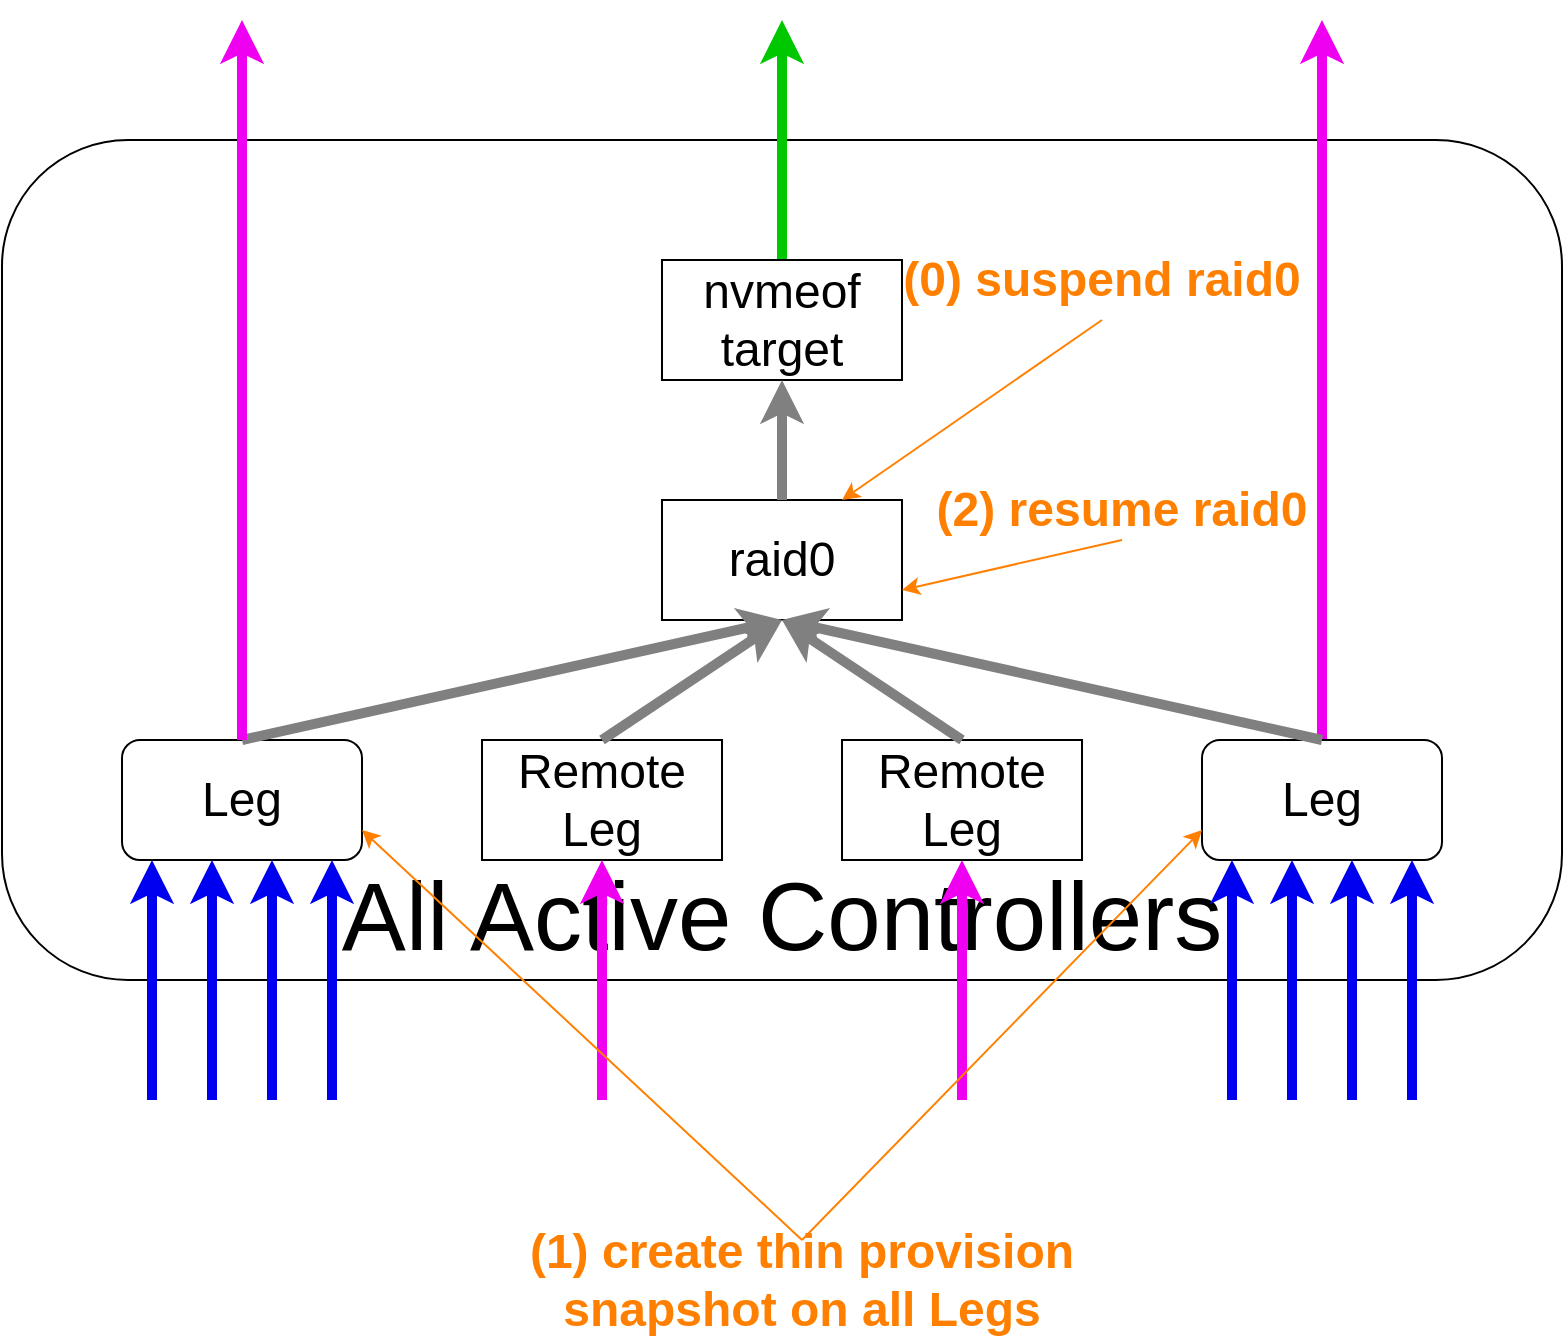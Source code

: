 <mxfile version="23.1.5" type="device">
  <diagram name="Page-1" id="okQUsLcCIn6qNMJXYvbM">
    <mxGraphModel dx="5430" dy="1203" grid="1" gridSize="10" guides="1" tooltips="1" connect="1" arrows="1" fold="1" page="1" pageScale="1" pageWidth="850" pageHeight="1100" math="0" shadow="0">
      <root>
        <mxCell id="0" />
        <mxCell id="1" parent="0" />
        <mxCell id="EXYuAbN20lHyGRlesDV--1" value="&lt;font style=&quot;font-size: 48px;&quot;&gt;All Active Controllers&lt;/font&gt;" style="rounded=1;whiteSpace=wrap;html=1;verticalAlign=bottom;" vertex="1" parent="1">
          <mxGeometry x="-1970" y="350" width="780" height="420" as="geometry" />
        </mxCell>
        <mxCell id="EXYuAbN20lHyGRlesDV--2" value="" style="endArrow=classic;html=1;rounded=0;strokeWidth=5;strokeColor=#00c800;exitX=0.5;exitY=0;exitDx=0;exitDy=0;entryX=0.5;entryY=0;entryDx=0;entryDy=0;" edge="1" parent="1" source="EXYuAbN20lHyGRlesDV--10">
          <mxGeometry width="50" height="50" relative="1" as="geometry">
            <mxPoint x="-1510" y="290" as="sourcePoint" />
            <mxPoint x="-1580" y="290" as="targetPoint" />
          </mxGeometry>
        </mxCell>
        <mxCell id="EXYuAbN20lHyGRlesDV--3" value="" style="endArrow=classic;html=1;rounded=0;strokeWidth=5;strokeColor=#f000f0;exitX=0.5;exitY=0;exitDx=0;exitDy=0;entryX=0.5;entryY=0;entryDx=0;entryDy=0;" edge="1" parent="1" source="EXYuAbN20lHyGRlesDV--13">
          <mxGeometry width="50" height="50" relative="1" as="geometry">
            <mxPoint x="-970" y="680" as="sourcePoint" />
            <mxPoint x="-1310" y="290" as="targetPoint" />
          </mxGeometry>
        </mxCell>
        <mxCell id="EXYuAbN20lHyGRlesDV--4" value="" style="endArrow=classic;html=1;rounded=0;strokeWidth=5;strokeColor=#0000f0;entryX=0.25;entryY=0;entryDx=0;entryDy=0;exitX=0.25;exitY=1;exitDx=0;exitDy=0;" edge="1" parent="1">
          <mxGeometry width="50" height="50" relative="1" as="geometry">
            <mxPoint x="-1895" y="830" as="sourcePoint" />
            <mxPoint x="-1895" y="710" as="targetPoint" />
          </mxGeometry>
        </mxCell>
        <mxCell id="EXYuAbN20lHyGRlesDV--5" value="&lt;font style=&quot;font-size: 24px;&quot;&gt;raid0&lt;/font&gt;" style="rounded=0;whiteSpace=wrap;html=1;" vertex="1" parent="1">
          <mxGeometry x="-1640" y="530" width="120" height="60" as="geometry" />
        </mxCell>
        <mxCell id="EXYuAbN20lHyGRlesDV--6" value="&lt;font style=&quot;font-size: 24px;&quot;&gt;Leg&lt;/font&gt;" style="rounded=1;whiteSpace=wrap;html=1;" vertex="1" parent="1">
          <mxGeometry x="-1910" y="650" width="120" height="60" as="geometry" />
        </mxCell>
        <mxCell id="EXYuAbN20lHyGRlesDV--7" value="&lt;font style=&quot;font-size: 24px;&quot;&gt;Remote&lt;br&gt;Leg&lt;/font&gt;" style="rounded=0;whiteSpace=wrap;html=1;" vertex="1" parent="1">
          <mxGeometry x="-1730" y="650" width="120" height="60" as="geometry" />
        </mxCell>
        <mxCell id="EXYuAbN20lHyGRlesDV--8" value="" style="endArrow=classic;html=1;rounded=0;strokeWidth=5;strokeColor=#808080;exitX=0.5;exitY=0;exitDx=0;exitDy=0;entryX=0.5;entryY=1;entryDx=0;entryDy=0;" edge="1" parent="1" source="EXYuAbN20lHyGRlesDV--6" target="EXYuAbN20lHyGRlesDV--5">
          <mxGeometry width="50" height="50" relative="1" as="geometry">
            <mxPoint x="-910" y="300" as="sourcePoint" />
            <mxPoint x="-860" y="250" as="targetPoint" />
          </mxGeometry>
        </mxCell>
        <mxCell id="EXYuAbN20lHyGRlesDV--9" value="" style="endArrow=classic;html=1;rounded=0;strokeWidth=5;strokeColor=#808080;exitX=0.5;exitY=0;exitDx=0;exitDy=0;entryX=0.5;entryY=1;entryDx=0;entryDy=0;" edge="1" parent="1" source="EXYuAbN20lHyGRlesDV--7" target="EXYuAbN20lHyGRlesDV--5">
          <mxGeometry width="50" height="50" relative="1" as="geometry">
            <mxPoint x="-1570" y="510" as="sourcePoint" />
            <mxPoint x="-1520" y="460" as="targetPoint" />
          </mxGeometry>
        </mxCell>
        <mxCell id="EXYuAbN20lHyGRlesDV--10" value="&lt;font style=&quot;font-size: 24px;&quot;&gt;nvmeof target&lt;/font&gt;" style="rounded=0;whiteSpace=wrap;html=1;" vertex="1" parent="1">
          <mxGeometry x="-1640" y="410" width="120" height="60" as="geometry" />
        </mxCell>
        <mxCell id="EXYuAbN20lHyGRlesDV--11" value="" style="endArrow=classic;html=1;rounded=0;strokeWidth=5;strokeColor=#808080;exitX=0.5;exitY=0;exitDx=0;exitDy=0;entryX=0.5;entryY=1;entryDx=0;entryDy=0;" edge="1" parent="1" source="EXYuAbN20lHyGRlesDV--5" target="EXYuAbN20lHyGRlesDV--10">
          <mxGeometry width="50" height="50" relative="1" as="geometry">
            <mxPoint x="-1650" y="450" as="sourcePoint" />
            <mxPoint x="-1600" y="400" as="targetPoint" />
          </mxGeometry>
        </mxCell>
        <mxCell id="EXYuAbN20lHyGRlesDV--12" value="" style="endArrow=classic;html=1;rounded=0;strokeWidth=5;strokeColor=#f000f0;entryX=1;entryY=0;entryDx=0;entryDy=0;exitX=0;exitY=1;exitDx=0;exitDy=0;" edge="1" parent="1">
          <mxGeometry width="50" height="50" relative="1" as="geometry">
            <mxPoint x="-1490" y="830" as="sourcePoint" />
            <mxPoint x="-1490" y="710" as="targetPoint" />
          </mxGeometry>
        </mxCell>
        <mxCell id="EXYuAbN20lHyGRlesDV--13" value="&lt;font style=&quot;font-size: 24px;&quot;&gt;Leg&lt;br&gt;&lt;/font&gt;" style="rounded=1;whiteSpace=wrap;html=1;" vertex="1" parent="1">
          <mxGeometry x="-1370" y="650" width="120" height="60" as="geometry" />
        </mxCell>
        <mxCell id="EXYuAbN20lHyGRlesDV--14" value="&lt;font style=&quot;font-size: 24px;&quot;&gt;Remote&lt;br&gt;Leg&lt;br&gt;&lt;/font&gt;" style="rounded=0;whiteSpace=wrap;html=1;" vertex="1" parent="1">
          <mxGeometry x="-1550" y="650" width="120" height="60" as="geometry" />
        </mxCell>
        <mxCell id="EXYuAbN20lHyGRlesDV--15" value="" style="endArrow=classic;html=1;rounded=0;strokeWidth=5;strokeColor=#808080;exitX=0.5;exitY=0;exitDx=0;exitDy=0;entryX=0.5;entryY=1;entryDx=0;entryDy=0;" edge="1" parent="1" source="EXYuAbN20lHyGRlesDV--13" target="EXYuAbN20lHyGRlesDV--5">
          <mxGeometry width="50" height="50" relative="1" as="geometry">
            <mxPoint x="-1380" y="530" as="sourcePoint" />
            <mxPoint x="-1330" y="480" as="targetPoint" />
          </mxGeometry>
        </mxCell>
        <mxCell id="EXYuAbN20lHyGRlesDV--16" value="" style="endArrow=classic;html=1;rounded=0;strokeWidth=5;strokeColor=#808080;exitX=0.5;exitY=0;exitDx=0;exitDy=0;entryX=0.5;entryY=1;entryDx=0;entryDy=0;" edge="1" parent="1" source="EXYuAbN20lHyGRlesDV--14" target="EXYuAbN20lHyGRlesDV--5">
          <mxGeometry width="50" height="50" relative="1" as="geometry">
            <mxPoint x="-1380" y="540" as="sourcePoint" />
            <mxPoint x="-1330" y="490" as="targetPoint" />
          </mxGeometry>
        </mxCell>
        <mxCell id="EXYuAbN20lHyGRlesDV--17" value="" style="endArrow=classic;html=1;rounded=0;strokeWidth=5;strokeColor=#0000f0;entryX=0.75;entryY=0;entryDx=0;entryDy=0;exitX=0.75;exitY=1;exitDx=0;exitDy=0;" edge="1" parent="1">
          <mxGeometry width="50" height="50" relative="1" as="geometry">
            <mxPoint x="-1865" y="830" as="sourcePoint" />
            <mxPoint x="-1865" y="710" as="targetPoint" />
          </mxGeometry>
        </mxCell>
        <mxCell id="EXYuAbN20lHyGRlesDV--18" value="" style="endArrow=classic;html=1;rounded=0;strokeWidth=5;strokeColor=#0000f0;entryX=0.75;entryY=0;entryDx=0;entryDy=0;exitX=0.75;exitY=1;exitDx=0;exitDy=0;" edge="1" parent="1">
          <mxGeometry width="50" height="50" relative="1" as="geometry">
            <mxPoint x="-1325" y="830" as="sourcePoint" />
            <mxPoint x="-1325" y="710" as="targetPoint" />
          </mxGeometry>
        </mxCell>
        <mxCell id="EXYuAbN20lHyGRlesDV--19" value="" style="endArrow=classic;html=1;rounded=0;strokeWidth=5;strokeColor=#0000f0;entryX=0.25;entryY=0;entryDx=0;entryDy=0;exitX=0.25;exitY=1;exitDx=0;exitDy=0;" edge="1" parent="1">
          <mxGeometry width="50" height="50" relative="1" as="geometry">
            <mxPoint x="-1355" y="830" as="sourcePoint" />
            <mxPoint x="-1355" y="710" as="targetPoint" />
          </mxGeometry>
        </mxCell>
        <mxCell id="EXYuAbN20lHyGRlesDV--20" value="" style="endArrow=classic;html=1;rounded=0;strokeWidth=5;strokeColor=#0000f0;entryX=0.25;entryY=0;entryDx=0;entryDy=0;exitX=0.25;exitY=1;exitDx=0;exitDy=0;" edge="1" parent="1">
          <mxGeometry width="50" height="50" relative="1" as="geometry">
            <mxPoint x="-1835" y="830" as="sourcePoint" />
            <mxPoint x="-1835" y="710" as="targetPoint" />
          </mxGeometry>
        </mxCell>
        <mxCell id="EXYuAbN20lHyGRlesDV--21" value="" style="endArrow=classic;html=1;rounded=0;strokeWidth=5;strokeColor=#0000f0;entryX=0.75;entryY=0;entryDx=0;entryDy=0;exitX=0.75;exitY=1;exitDx=0;exitDy=0;" edge="1" parent="1">
          <mxGeometry width="50" height="50" relative="1" as="geometry">
            <mxPoint x="-1805" y="830" as="sourcePoint" />
            <mxPoint x="-1805" y="710" as="targetPoint" />
          </mxGeometry>
        </mxCell>
        <mxCell id="EXYuAbN20lHyGRlesDV--22" value="" style="endArrow=classic;html=1;rounded=0;strokeWidth=5;strokeColor=#0000f0;entryX=0.75;entryY=0;entryDx=0;entryDy=0;exitX=0.75;exitY=1;exitDx=0;exitDy=0;" edge="1" parent="1">
          <mxGeometry width="50" height="50" relative="1" as="geometry">
            <mxPoint x="-1265" y="830" as="sourcePoint" />
            <mxPoint x="-1265" y="710" as="targetPoint" />
          </mxGeometry>
        </mxCell>
        <mxCell id="EXYuAbN20lHyGRlesDV--23" value="" style="endArrow=classic;html=1;rounded=0;strokeWidth=5;strokeColor=#0000f0;entryX=0.25;entryY=0;entryDx=0;entryDy=0;exitX=0.25;exitY=1;exitDx=0;exitDy=0;" edge="1" parent="1">
          <mxGeometry width="50" height="50" relative="1" as="geometry">
            <mxPoint x="-1295" y="830" as="sourcePoint" />
            <mxPoint x="-1295" y="710" as="targetPoint" />
          </mxGeometry>
        </mxCell>
        <mxCell id="EXYuAbN20lHyGRlesDV--24" value="" style="endArrow=classic;html=1;rounded=0;strokeWidth=5;strokeColor=#f000f0;entryX=0.5;entryY=0;entryDx=0;entryDy=0;exitX=0.5;exitY=1;exitDx=0;exitDy=0;" edge="1" parent="1">
          <mxGeometry width="50" height="50" relative="1" as="geometry">
            <mxPoint x="-1670" y="830" as="sourcePoint" />
            <mxPoint x="-1670" y="710" as="targetPoint" />
          </mxGeometry>
        </mxCell>
        <mxCell id="EXYuAbN20lHyGRlesDV--25" value="" style="endArrow=classic;html=1;rounded=0;strokeWidth=5;strokeColor=#f000f0;exitX=0.5;exitY=0;exitDx=0;exitDy=0;entryX=0.5;entryY=0;entryDx=0;entryDy=0;" edge="1" parent="1" source="EXYuAbN20lHyGRlesDV--6">
          <mxGeometry width="50" height="50" relative="1" as="geometry">
            <mxPoint x="-2220" y="640" as="sourcePoint" />
            <mxPoint x="-1850" y="290" as="targetPoint" />
          </mxGeometry>
        </mxCell>
        <mxCell id="Cx0IqI09Y8lKUOxxlhVQ-1" value="&lt;font style=&quot;&quot;&gt;&lt;font size=&quot;1&quot; color=&quot;#ff8000&quot;&gt;&lt;b style=&quot;font-size: 24px;&quot;&gt;(0) suspend raid0&lt;/b&gt;&lt;/font&gt;&lt;br&gt;&lt;/font&gt;" style="text;html=1;align=center;verticalAlign=middle;whiteSpace=wrap;rounded=0;" parent="1" vertex="1">
          <mxGeometry x="-1600" y="400" width="360" height="40" as="geometry" />
        </mxCell>
        <mxCell id="EXYuAbN20lHyGRlesDV--26" value="&lt;font style=&quot;&quot;&gt;&lt;font size=&quot;1&quot; color=&quot;#ff8000&quot;&gt;&lt;b style=&quot;font-size: 24px;&quot;&gt;(1) create thin provision snapshot on all Legs&lt;/b&gt;&lt;/font&gt;&lt;br&gt;&lt;/font&gt;" style="text;html=1;align=center;verticalAlign=middle;whiteSpace=wrap;rounded=0;" vertex="1" parent="1">
          <mxGeometry x="-1750" y="900" width="360" height="40" as="geometry" />
        </mxCell>
        <mxCell id="EXYuAbN20lHyGRlesDV--27" value="&lt;font style=&quot;&quot;&gt;&lt;font size=&quot;1&quot; color=&quot;#ff8000&quot;&gt;&lt;b style=&quot;font-size: 24px;&quot;&gt;(2) resume raid0&lt;/b&gt;&lt;/font&gt;&lt;br&gt;&lt;/font&gt;" style="text;html=1;align=center;verticalAlign=middle;whiteSpace=wrap;rounded=0;" vertex="1" parent="1">
          <mxGeometry x="-1590" y="520" width="360" height="30" as="geometry" />
        </mxCell>
        <mxCell id="Cx0IqI09Y8lKUOxxlhVQ-2" value="" style="endArrow=classic;html=1;rounded=0;exitX=0.5;exitY=0;exitDx=0;exitDy=0;entryX=0;entryY=0.75;entryDx=0;entryDy=0;strokeColor=#ff8000;" parent="1" edge="1" target="EXYuAbN20lHyGRlesDV--13" source="EXYuAbN20lHyGRlesDV--26">
          <mxGeometry width="50" height="50" relative="1" as="geometry">
            <mxPoint x="-1365" y="920" as="sourcePoint" />
            <mxPoint x="-1270" y="1006" as="targetPoint" />
          </mxGeometry>
        </mxCell>
        <mxCell id="EXYuAbN20lHyGRlesDV--28" value="" style="endArrow=classic;html=1;rounded=0;exitX=0.5;exitY=1;exitDx=0;exitDy=0;entryX=1;entryY=0.75;entryDx=0;entryDy=0;strokeColor=#ff8000;" edge="1" parent="1" source="EXYuAbN20lHyGRlesDV--27" target="EXYuAbN20lHyGRlesDV--5">
          <mxGeometry width="50" height="50" relative="1" as="geometry">
            <mxPoint x="-1355" y="930" as="sourcePoint" />
            <mxPoint x="-1260" y="1016" as="targetPoint" />
          </mxGeometry>
        </mxCell>
        <mxCell id="EXYuAbN20lHyGRlesDV--29" value="" style="endArrow=classic;html=1;rounded=0;exitX=0.5;exitY=1;exitDx=0;exitDy=0;entryX=0.75;entryY=0;entryDx=0;entryDy=0;strokeColor=#ff8000;" edge="1" parent="1" source="Cx0IqI09Y8lKUOxxlhVQ-1" target="EXYuAbN20lHyGRlesDV--5">
          <mxGeometry width="50" height="50" relative="1" as="geometry">
            <mxPoint x="-1345" y="940" as="sourcePoint" />
            <mxPoint x="-1250" y="1026" as="targetPoint" />
          </mxGeometry>
        </mxCell>
        <mxCell id="EXYuAbN20lHyGRlesDV--30" value="" style="endArrow=classic;html=1;rounded=0;exitX=0.5;exitY=0;exitDx=0;exitDy=0;entryX=1;entryY=0.75;entryDx=0;entryDy=0;strokeColor=#ff8000;" edge="1" parent="1" source="EXYuAbN20lHyGRlesDV--26" target="EXYuAbN20lHyGRlesDV--6">
          <mxGeometry width="50" height="50" relative="1" as="geometry">
            <mxPoint x="-1355" y="930" as="sourcePoint" />
            <mxPoint x="-1260" y="1016" as="targetPoint" />
          </mxGeometry>
        </mxCell>
      </root>
    </mxGraphModel>
  </diagram>
</mxfile>
